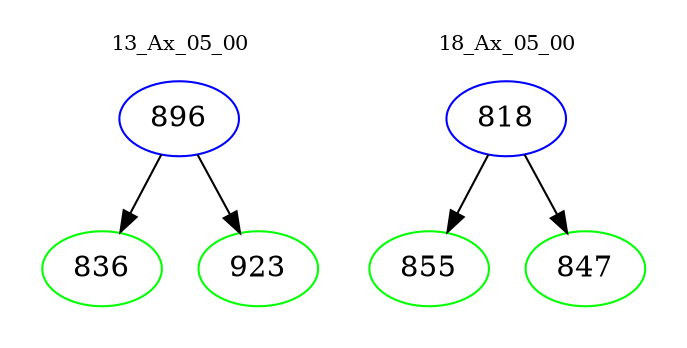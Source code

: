 digraph{
subgraph cluster_0 {
color = white
label = "13_Ax_05_00";
fontsize=10;
T0_896 [label="896", color="blue"]
T0_896 -> T0_836 [color="black"]
T0_836 [label="836", color="green"]
T0_896 -> T0_923 [color="black"]
T0_923 [label="923", color="green"]
}
subgraph cluster_1 {
color = white
label = "18_Ax_05_00";
fontsize=10;
T1_818 [label="818", color="blue"]
T1_818 -> T1_855 [color="black"]
T1_855 [label="855", color="green"]
T1_818 -> T1_847 [color="black"]
T1_847 [label="847", color="green"]
}
}
